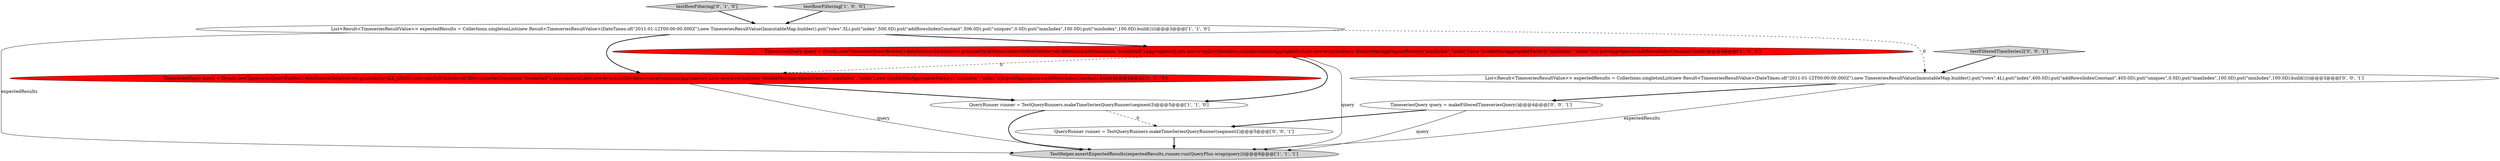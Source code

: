 digraph {
5 [style = filled, label = "testRowFiltering['0', '1', '0']", fillcolor = lightgray, shape = diamond image = "AAA0AAABBB2BBB"];
3 [style = filled, label = "TestHelper.assertExpectedResults(expectedResults,runner.run(QueryPlus.wrap(query)))@@@6@@@['1', '1', '1']", fillcolor = lightgray, shape = ellipse image = "AAA0AAABBB1BBB"];
10 [style = filled, label = "TimeseriesQuery query = makeFilteredTimeseriesQuery()@@@4@@@['0', '0', '1']", fillcolor = white, shape = ellipse image = "AAA0AAABBB3BBB"];
0 [style = filled, label = "testRowFiltering['1', '0', '0']", fillcolor = lightgray, shape = diamond image = "AAA0AAABBB1BBB"];
4 [style = filled, label = "QueryRunner runner = TestQueryRunners.makeTimeSeriesQueryRunner(segment3)@@@5@@@['1', '1', '0']", fillcolor = white, shape = ellipse image = "AAA0AAABBB1BBB"];
2 [style = filled, label = "TimeseriesQuery query = Druids.newTimeseriesQueryBuilder().dataSource(dataSource).granularity(allGran).intervals(fullOnInterval).filters(marketDimension,\"breakstuff\").aggregators(Lists.newArrayList(Iterables.concat(commonAggregators,Lists.newArrayList(new DoubleMaxAggregatorFactory(\"maxIndex\",\"index\"),new DoubleMinAggregatorFactory(\"minIndex\",\"index\"))))).postAggregators(addRowsIndexConstant).build()@@@4@@@['1', '0', '0']", fillcolor = red, shape = ellipse image = "AAA1AAABBB1BBB"];
8 [style = filled, label = "QueryRunner runner = TestQueryRunners.makeTimeSeriesQueryRunner(segment2)@@@5@@@['0', '0', '1']", fillcolor = white, shape = ellipse image = "AAA0AAABBB3BBB"];
1 [style = filled, label = "List<Result<TimeseriesResultValue>> expectedResults = Collections.singletonList(new Result<TimeseriesResultValue>(DateTimes.of(\"2011-01-12T00:00:00.000Z\"),new TimeseriesResultValue(ImmutableMap.builder().put(\"rows\",5L).put(\"index\",500.0D).put(\"addRowsIndexConstant\",506.0D).put(\"uniques\",0.0D).put(\"maxIndex\",100.0D).put(\"minIndex\",100.0D).build())))@@@3@@@['1', '1', '0']", fillcolor = white, shape = ellipse image = "AAA0AAABBB1BBB"];
6 [style = filled, label = "TimeseriesQuery query = Druids.newTimeseriesQueryBuilder().dataSource(dataSource).granularity(ALL_GRAN).intervals(fullOnInterval).filters(marketDimension,\"breakstuff\").aggregators(Lists.newArrayList(Iterables.concat(commonAggregators,Lists.newArrayList(new DoubleMaxAggregatorFactory(\"maxIndex\",\"index\"),new DoubleMinAggregatorFactory(\"minIndex\",\"index\"))))).postAggregators(addRowsIndexConstant).build()@@@4@@@['0', '1', '0']", fillcolor = red, shape = ellipse image = "AAA1AAABBB2BBB"];
7 [style = filled, label = "List<Result<TimeseriesResultValue>> expectedResults = Collections.singletonList(new Result<TimeseriesResultValue>(DateTimes.of(\"2011-01-12T00:00:00.000Z\"),new TimeseriesResultValue(ImmutableMap.builder().put(\"rows\",4L).put(\"index\",400.0D).put(\"addRowsIndexConstant\",405.0D).put(\"uniques\",0.0D).put(\"maxIndex\",100.0D).put(\"minIndex\",100.0D).build())))@@@3@@@['0', '0', '1']", fillcolor = white, shape = ellipse image = "AAA0AAABBB3BBB"];
9 [style = filled, label = "testFilteredTimeSeries2['0', '0', '1']", fillcolor = lightgray, shape = diamond image = "AAA0AAABBB3BBB"];
4->3 [style = bold, label=""];
6->4 [style = bold, label=""];
5->1 [style = bold, label=""];
1->2 [style = bold, label=""];
6->3 [style = solid, label="query"];
1->6 [style = bold, label=""];
10->3 [style = solid, label="query"];
2->3 [style = solid, label="query"];
10->8 [style = bold, label=""];
7->3 [style = solid, label="expectedResults"];
9->7 [style = bold, label=""];
1->7 [style = dashed, label="0"];
2->4 [style = bold, label=""];
7->10 [style = bold, label=""];
0->1 [style = bold, label=""];
1->3 [style = solid, label="expectedResults"];
4->8 [style = dashed, label="0"];
8->3 [style = bold, label=""];
2->6 [style = dashed, label="0"];
}
